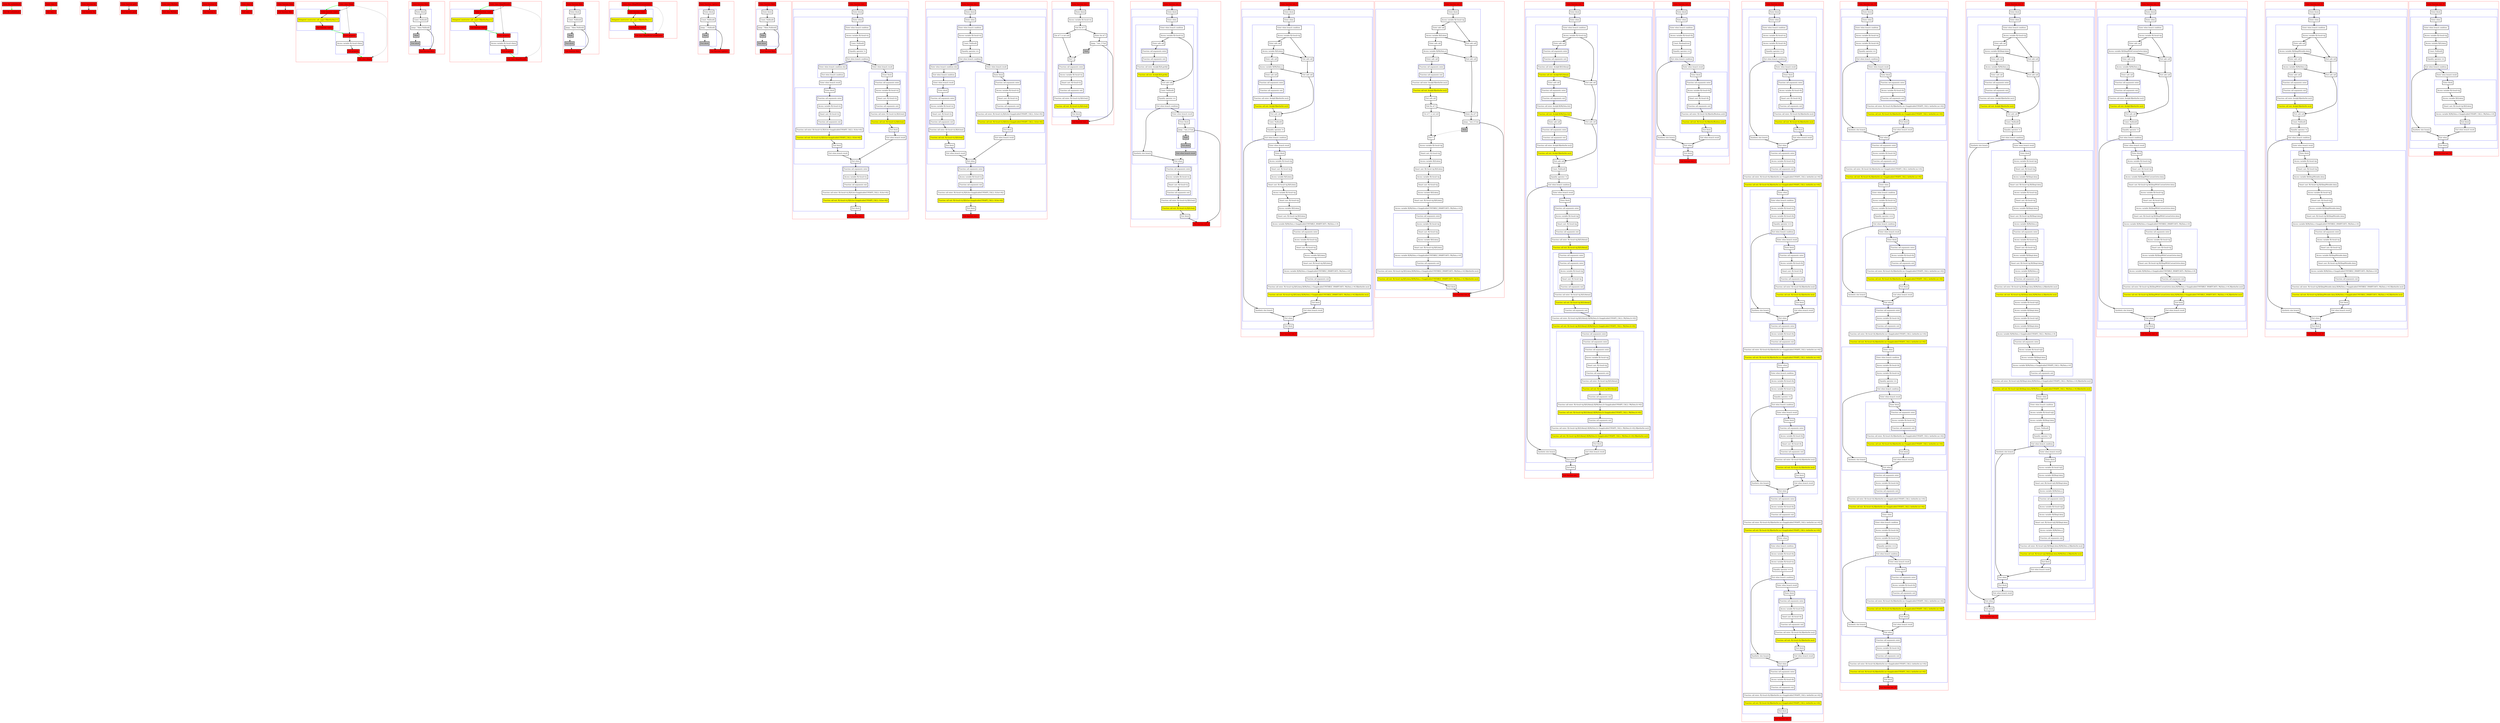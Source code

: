 digraph nullability_kt {
    graph [nodesep=3]
    node [shape=box penwidth=2]
    edge [penwidth=2]

    subgraph cluster_0 {
        color=red
        0 [label="Enter file nullability.kt" style="filled" fillcolor=red];
        1 [label="Exit file nullability.kt" style="filled" fillcolor=red];
    }
    0 -> {1} [color=green];

    subgraph cluster_1 {
        color=red
        2 [label="Enter class A" style="filled" fillcolor=red];
        3 [label="Exit class A" style="filled" fillcolor=red];
    }
    2 -> {3} [color=green];

    subgraph cluster_2 {
        color=red
        4 [label="Enter function foo" style="filled" fillcolor=red];
        5 [label="Exit function foo" style="filled" fillcolor=red];
    }
    4 -> {5};

    subgraph cluster_3 {
        color=red
        6 [label="Enter function getA" style="filled" fillcolor=red];
        7 [label="Exit function getA" style="filled" fillcolor=red];
    }
    6 -> {7};

    subgraph cluster_4 {
        color=red
        8 [label="Enter class MyData" style="filled" fillcolor=red];
        9 [label="Exit class MyData" style="filled" fillcolor=red];
    }
    8 -> {9} [color=green];

    subgraph cluster_5 {
        color=red
        10 [label="Enter function fs" style="filled" fillcolor=red];
        11 [label="Exit function fs" style="filled" fillcolor=red];
    }
    10 -> {11};

    subgraph cluster_6 {
        color=red
        12 [label="Enter class Q" style="filled" fillcolor=red];
        13 [label="Exit class Q" style="filled" fillcolor=red];
    }
    12 -> {13} [color=green];

    subgraph cluster_7 {
        color=red
        14 [label="Enter function fdata" style="filled" fillcolor=red];
        15 [label="Exit function fdata" style="filled" fillcolor=red];
    }
    14 -> {15};

    subgraph cluster_8 {
        color=red
        16 [label="Enter class QImpl" style="filled" fillcolor=red];
        subgraph cluster_9 {
            color=blue
            17 [label="Enter function <init>" style="filled" fillcolor=red];
            18 [label="Delegated constructor call: super<R|kotlin/Any|>()" style="filled" fillcolor=yellow];
            19 [label="Exit function <init>" style="filled" fillcolor=red];
        }
        subgraph cluster_10 {
            color=blue
            20 [label="Enter property" style="filled" fillcolor=red];
            21 [label="Access variable R|<local>/data|"];
            22 [label="Exit property" style="filled" fillcolor=red];
        }
        23 [label="Exit class QImpl" style="filled" fillcolor=red];
    }
    16 -> {17} [color=green];
    16 -> {23} [style=dotted];
    16 -> {17 20} [style=dashed];
    17 -> {18};
    18 -> {19};
    19 -> {20} [color=green];
    20 -> {21};
    21 -> {22};
    22 -> {23} [color=green];

    subgraph cluster_11 {
        color=red
        24 [label="Enter function fdata" style="filled" fillcolor=red];
        subgraph cluster_12 {
            color=blue
            25 [label="Enter block"];
            26 [label="Const: Null(null)"];
            27 [label="Jump: ^fdata Null(null)"];
            28 [label="Stub" style="filled" fillcolor=gray];
            29 [label="Exit block" style="filled" fillcolor=gray];
        }
        30 [label="Exit function fdata" style="filled" fillcolor=red];
    }
    24 -> {25};
    25 -> {26};
    26 -> {27};
    27 -> {30};
    27 -> {28} [style=dotted];
    28 -> {29} [style=dotted];
    29 -> {30} [style=dotted];

    subgraph cluster_13 {
        color=red
        31 [label="Enter class QImplMutable" style="filled" fillcolor=red];
        subgraph cluster_14 {
            color=blue
            32 [label="Enter function <init>" style="filled" fillcolor=red];
            33 [label="Delegated constructor call: super<R|kotlin/Any|>()" style="filled" fillcolor=yellow];
            34 [label="Exit function <init>" style="filled" fillcolor=red];
        }
        subgraph cluster_15 {
            color=blue
            35 [label="Enter property" style="filled" fillcolor=red];
            36 [label="Access variable R|<local>/data|"];
            37 [label="Exit property" style="filled" fillcolor=red];
        }
        38 [label="Exit class QImplMutable" style="filled" fillcolor=red];
    }
    31 -> {32} [color=green];
    31 -> {38} [style=dotted];
    31 -> {32 35} [style=dashed];
    32 -> {33};
    33 -> {34};
    34 -> {35} [color=green];
    35 -> {36};
    36 -> {37};
    37 -> {38} [color=green];

    subgraph cluster_16 {
        color=red
        39 [label="Enter function fdata" style="filled" fillcolor=red];
        subgraph cluster_17 {
            color=blue
            40 [label="Enter block"];
            41 [label="Const: Null(null)"];
            42 [label="Jump: ^fdata Null(null)"];
            43 [label="Stub" style="filled" fillcolor=gray];
            44 [label="Exit block" style="filled" fillcolor=gray];
        }
        45 [label="Exit function fdata" style="filled" fillcolor=red];
    }
    39 -> {40};
    40 -> {41};
    41 -> {42};
    42 -> {45};
    42 -> {43} [style=dotted];
    43 -> {44} [style=dotted];
    44 -> {45} [style=dotted];

    subgraph cluster_18 {
        color=red
        46 [label="Enter class QImplWithCustomGetter" style="filled" fillcolor=red];
        subgraph cluster_19 {
            color=blue
            47 [label="Enter function <init>" style="filled" fillcolor=red];
            48 [label="Delegated constructor call: super<R|kotlin/Any|>()" style="filled" fillcolor=yellow];
            49 [label="Exit function <init>" style="filled" fillcolor=red];
        }
        50 [label="Exit class QImplWithCustomGetter" style="filled" fillcolor=red];
    }
    46 -> {47} [color=green];
    46 -> {50} [style=dotted];
    46 -> {47} [style=dashed];
    47 -> {48};
    48 -> {49};
    49 -> {50} [color=green];

    subgraph cluster_20 {
        color=red
        51 [label="Enter function <getter>" style="filled" fillcolor=red];
        subgraph cluster_21 {
            color=blue
            52 [label="Enter block"];
            53 [label="Const: Null(null)"];
            54 [label="Jump: ^ Null(null)"];
            55 [label="Stub" style="filled" fillcolor=gray];
            56 [label="Exit block" style="filled" fillcolor=gray];
        }
        57 [label="Exit function <getter>" style="filled" fillcolor=red];
    }
    51 -> {52};
    52 -> {53};
    53 -> {54};
    54 -> {57};
    54 -> {55} [style=dotted];
    55 -> {56} [style=dotted];
    56 -> {57} [style=dotted];

    subgraph cluster_22 {
        color=red
        58 [label="Enter function fdata" style="filled" fillcolor=red];
        subgraph cluster_23 {
            color=blue
            59 [label="Enter block"];
            60 [label="Const: Null(null)"];
            61 [label="Jump: ^fdata Null(null)"];
            62 [label="Stub" style="filled" fillcolor=gray];
            63 [label="Exit block" style="filled" fillcolor=gray];
        }
        64 [label="Exit function fdata" style="filled" fillcolor=red];
    }
    58 -> {59};
    59 -> {60};
    60 -> {61};
    61 -> {64};
    61 -> {62} [style=dotted];
    62 -> {63} [style=dotted];
    63 -> {64} [style=dotted];

    subgraph cluster_24 {
        color=red
        65 [label="Enter function test_1" style="filled" fillcolor=red];
        subgraph cluster_25 {
            color=blue
            66 [label="Enter block"];
            subgraph cluster_26 {
                color=blue
                67 [label="Enter when"];
                subgraph cluster_27 {
                    color=blue
                    68 [label="Enter when branch condition "];
                    69 [label="Access variable R|<local>/x|"];
                    70 [label="Const: Null(null)"];
                    71 [label="Equality operator !="];
                    72 [label="Exit when branch condition"];
                }
                subgraph cluster_28 {
                    color=blue
                    73 [label="Enter when branch condition else"];
                    74 [label="Exit when branch condition"];
                }
                75 [label="Enter when branch result"];
                subgraph cluster_29 {
                    color=blue
                    76 [label="Enter block"];
                    subgraph cluster_30 {
                        color=blue
                        77 [label="Function call arguments enter"];
                        78 [label="Access variable R|<local>/x|"];
                        79 [label="Smart cast: R|<local>/x|"];
                        80 [label="Function call arguments exit"];
                    }
                    81 [label="Function call enter: R|<local>/x|.R|/A.foo<Inapplicable(UNSAFE_CALL): /A.foo>#|()"];
                    82 [label="Function call exit: R|<local>/x|.R|/A.foo<Inapplicable(UNSAFE_CALL): /A.foo>#|()" style="filled" fillcolor=yellow];
                    83 [label="Exit block"];
                }
                84 [label="Exit when branch result"];
                85 [label="Enter when branch result"];
                subgraph cluster_31 {
                    color=blue
                    86 [label="Enter block"];
                    subgraph cluster_32 {
                        color=blue
                        87 [label="Function call arguments enter"];
                        88 [label="Access variable R|<local>/x|"];
                        89 [label="Smart cast: R|<local>/x|"];
                        90 [label="Function call arguments exit"];
                    }
                    91 [label="Function call enter: R|<local>/x|.R|/A.foo|()"];
                    92 [label="Function call exit: R|<local>/x|.R|/A.foo|()" style="filled" fillcolor=yellow];
                    93 [label="Exit block"];
                }
                94 [label="Exit when branch result"];
                95 [label="Exit when"];
            }
            subgraph cluster_33 {
                color=blue
                96 [label="Function call arguments enter"];
                97 [label="Access variable R|<local>/x|"];
                98 [label="Function call arguments exit"];
            }
            99 [label="Function call enter: R|<local>/x|.R|/A.foo<Inapplicable(UNSAFE_CALL): /A.foo>#|()"];
            100 [label="Function call exit: R|<local>/x|.R|/A.foo<Inapplicable(UNSAFE_CALL): /A.foo>#|()" style="filled" fillcolor=yellow];
            101 [label="Exit block"];
        }
        102 [label="Exit function test_1" style="filled" fillcolor=red];
    }
    65 -> {66};
    66 -> {67};
    67 -> {68};
    68 -> {69};
    69 -> {70};
    70 -> {71};
    71 -> {72};
    72 -> {73 85};
    73 -> {74};
    74 -> {75};
    75 -> {76};
    76 -> {77};
    77 -> {78};
    78 -> {79};
    79 -> {80};
    80 -> {81};
    81 -> {82};
    82 -> {83};
    83 -> {84};
    84 -> {95};
    85 -> {86};
    86 -> {87};
    87 -> {88};
    88 -> {89};
    89 -> {90};
    90 -> {91};
    91 -> {92};
    92 -> {93};
    93 -> {94};
    94 -> {95};
    95 -> {96};
    96 -> {97};
    97 -> {98};
    98 -> {99};
    99 -> {100};
    100 -> {101};
    101 -> {102};

    subgraph cluster_34 {
        color=red
        103 [label="Enter function test_2" style="filled" fillcolor=red];
        subgraph cluster_35 {
            color=blue
            104 [label="Enter block"];
            subgraph cluster_36 {
                color=blue
                105 [label="Enter when"];
                subgraph cluster_37 {
                    color=blue
                    106 [label="Enter when branch condition "];
                    107 [label="Access variable R|<local>/x|"];
                    108 [label="Const: Null(null)"];
                    109 [label="Equality operator =="];
                    110 [label="Exit when branch condition"];
                }
                subgraph cluster_38 {
                    color=blue
                    111 [label="Enter when branch condition else"];
                    112 [label="Exit when branch condition"];
                }
                113 [label="Enter when branch result"];
                subgraph cluster_39 {
                    color=blue
                    114 [label="Enter block"];
                    subgraph cluster_40 {
                        color=blue
                        115 [label="Function call arguments enter"];
                        116 [label="Access variable R|<local>/x|"];
                        117 [label="Smart cast: R|<local>/x|"];
                        118 [label="Function call arguments exit"];
                    }
                    119 [label="Function call enter: R|<local>/x|.R|/A.foo|()"];
                    120 [label="Function call exit: R|<local>/x|.R|/A.foo|()" style="filled" fillcolor=yellow];
                    121 [label="Exit block"];
                }
                122 [label="Exit when branch result"];
                123 [label="Enter when branch result"];
                subgraph cluster_41 {
                    color=blue
                    124 [label="Enter block"];
                    subgraph cluster_42 {
                        color=blue
                        125 [label="Function call arguments enter"];
                        126 [label="Access variable R|<local>/x|"];
                        127 [label="Smart cast: R|<local>/x|"];
                        128 [label="Function call arguments exit"];
                    }
                    129 [label="Function call enter: R|<local>/x|.R|/A.foo<Inapplicable(UNSAFE_CALL): /A.foo>#|()"];
                    130 [label="Function call exit: R|<local>/x|.R|/A.foo<Inapplicable(UNSAFE_CALL): /A.foo>#|()" style="filled" fillcolor=yellow];
                    131 [label="Exit block"];
                }
                132 [label="Exit when branch result"];
                133 [label="Exit when"];
            }
            subgraph cluster_43 {
                color=blue
                134 [label="Function call arguments enter"];
                135 [label="Access variable R|<local>/x|"];
                136 [label="Function call arguments exit"];
            }
            137 [label="Function call enter: R|<local>/x|.R|/A.foo<Inapplicable(UNSAFE_CALL): /A.foo>#|()"];
            138 [label="Function call exit: R|<local>/x|.R|/A.foo<Inapplicable(UNSAFE_CALL): /A.foo>#|()" style="filled" fillcolor=yellow];
            139 [label="Exit block"];
        }
        140 [label="Exit function test_2" style="filled" fillcolor=red];
    }
    103 -> {104};
    104 -> {105};
    105 -> {106};
    106 -> {107};
    107 -> {108};
    108 -> {109};
    109 -> {110};
    110 -> {111 123};
    111 -> {112};
    112 -> {113};
    113 -> {114};
    114 -> {115};
    115 -> {116};
    116 -> {117};
    117 -> {118};
    118 -> {119};
    119 -> {120};
    120 -> {121};
    121 -> {122};
    122 -> {133};
    123 -> {124};
    124 -> {125};
    125 -> {126};
    126 -> {127};
    127 -> {128};
    128 -> {129};
    129 -> {130};
    130 -> {131};
    131 -> {132};
    132 -> {133};
    133 -> {134};
    134 -> {135};
    135 -> {136};
    136 -> {137};
    137 -> {138};
    138 -> {139};
    139 -> {140};

    subgraph cluster_44 {
        color=red
        141 [label="Enter function test_3" style="filled" fillcolor=red];
        subgraph cluster_45 {
            color=blue
            142 [label="Enter block"];
            143 [label="Access variable R|<local>/x|"];
            144 [label="Exit lhs of ?:"];
            145 [label="Enter rhs of ?:"];
            146 [label="Jump: ^test_3 Unit"];
            147 [label="Stub" style="filled" fillcolor=gray];
            148 [label="Lhs of ?: is not null"];
            149 [label="Exit ?:"];
            subgraph cluster_46 {
                color=blue
                150 [label="Function call arguments enter"];
                151 [label="Access variable R|<local>/x|"];
                152 [label="Smart cast: R|<local>/x|"];
                153 [label="Function call arguments exit"];
            }
            154 [label="Function call enter: R|<local>/x|.R|/A.foo|()"];
            155 [label="Function call exit: R|<local>/x|.R|/A.foo|()" style="filled" fillcolor=yellow];
            156 [label="Exit block"];
        }
        157 [label="Exit function test_3" style="filled" fillcolor=red];
    }
    141 -> {142};
    142 -> {143};
    143 -> {144};
    144 -> {145 148};
    145 -> {146};
    146 -> {157};
    146 -> {147} [style=dotted];
    147 -> {149} [style=dotted];
    148 -> {149};
    149 -> {150};
    150 -> {151};
    151 -> {152};
    152 -> {153};
    153 -> {154};
    154 -> {155};
    155 -> {156};
    156 -> {157};

    subgraph cluster_47 {
        color=red
        158 [label="Enter function test_4" style="filled" fillcolor=red];
        subgraph cluster_48 {
            color=blue
            159 [label="Enter block"];
            subgraph cluster_49 {
                color=blue
                160 [label="Enter when"];
                subgraph cluster_50 {
                    color=blue
                    161 [label="Enter when branch condition "];
                    162 [label="Access variable R|<local>/x|"];
                    163 [label="Enter safe call"];
                    subgraph cluster_51 {
                        color=blue
                        164 [label="Function call arguments enter"];
                        165 [label="Function call arguments exit"];
                    }
                    166 [label="Function call enter: $subj$.R|/A.getA|()"];
                    167 [label="Function call exit: $subj$.R|/A.getA|()" style="filled" fillcolor=yellow];
                    168 [label="Exit safe call"];
                    169 [label="Const: Null(null)"];
                    170 [label="Equality operator =="];
                    171 [label="Exit when branch condition"];
                }
                172 [label="Synthetic else branch"];
                173 [label="Enter when branch result"];
                subgraph cluster_52 {
                    color=blue
                    174 [label="Enter block"];
                    175 [label="Jump: ^test_4 Unit"];
                    176 [label="Stub" style="filled" fillcolor=gray];
                    177 [label="Exit block" style="filled" fillcolor=gray];
                }
                178 [label="Exit when branch result" style="filled" fillcolor=gray];
                179 [label="Exit when"];
            }
            subgraph cluster_53 {
                color=blue
                180 [label="Function call arguments enter"];
                181 [label="Access variable R|<local>/x|"];
                182 [label="Smart cast: R|<local>/x|"];
                183 [label="Function call arguments exit"];
            }
            184 [label="Function call enter: R|<local>/x|.R|/A.foo|()"];
            185 [label="Function call exit: R|<local>/x|.R|/A.foo|()" style="filled" fillcolor=yellow];
            186 [label="Exit block"];
        }
        187 [label="Exit function test_4" style="filled" fillcolor=red];
    }
    158 -> {159};
    159 -> {160};
    160 -> {161};
    161 -> {162};
    162 -> {163 168};
    163 -> {164};
    164 -> {165};
    165 -> {166};
    166 -> {167};
    167 -> {168};
    168 -> {169};
    169 -> {170};
    170 -> {171};
    171 -> {172 173};
    172 -> {179};
    173 -> {174};
    174 -> {175};
    175 -> {187};
    175 -> {176} [style=dotted];
    176 -> {177} [style=dotted];
    177 -> {178} [style=dotted];
    178 -> {179} [style=dotted];
    179 -> {180};
    180 -> {181};
    181 -> {182};
    182 -> {183};
    183 -> {184};
    184 -> {185};
    185 -> {186};
    186 -> {187};

    subgraph cluster_54 {
        color=red
        188 [label="Enter function test_5" style="filled" fillcolor=red];
        subgraph cluster_55 {
            color=blue
            189 [label="Enter block"];
            subgraph cluster_56 {
                color=blue
                190 [label="Enter when"];
                subgraph cluster_57 {
                    color=blue
                    191 [label="Enter when branch condition "];
                    192 [label="Access variable R|<local>/q|"];
                    193 [label="Enter safe call"];
                    194 [label="Access variable R|/Q.data|"];
                    195 [label="Enter safe call"];
                    196 [label="Access variable R|/MyData.s|"];
                    197 [label="Enter safe call"];
                    subgraph cluster_58 {
                        color=blue
                        198 [label="Function call arguments enter"];
                        199 [label="Function call arguments exit"];
                    }
                    200 [label="Function call enter: $subj$.R|kotlin/Int.inc|()"];
                    201 [label="Function call exit: $subj$.R|kotlin/Int.inc|()" style="filled" fillcolor=yellow];
                    202 [label="Exit safe call"];
                    203 [label="Exit safe call"];
                    204 [label="Exit safe call"];
                    205 [label="Const: Null(null)"];
                    206 [label="Equality operator !="];
                    207 [label="Exit when branch condition"];
                }
                208 [label="Synthetic else branch"];
                209 [label="Enter when branch result"];
                subgraph cluster_59 {
                    color=blue
                    210 [label="Enter block"];
                    211 [label="Access variable R|<local>/q|"];
                    212 [label="Smart cast: R|<local>/q|"];
                    213 [label="Access variable R|/Q.data|"];
                    214 [label="Smart cast: R|<local>/q|.R|/Q.data|"];
                    215 [label="Access variable R|<local>/q|"];
                    216 [label="Smart cast: R|<local>/q|"];
                    217 [label="Access variable R|/Q.data|"];
                    218 [label="Smart cast: R|<local>/q|.R|/Q.data|"];
                    219 [label="Access variable R|/MyData.s<Inapplicable(UNSTABLE_SMARTCAST): /MyData.s>#|"];
                    subgraph cluster_60 {
                        color=blue
                        220 [label="Function call arguments enter"];
                        221 [label="Access variable R|<local>/q|"];
                        222 [label="Smart cast: R|<local>/q|"];
                        223 [label="Access variable R|/Q.data|"];
                        224 [label="Smart cast: R|<local>/q|.R|/Q.data|"];
                        225 [label="Access variable R|/MyData.s<Inapplicable(UNSTABLE_SMARTCAST): /MyData.s>#|"];
                        226 [label="Function call arguments exit"];
                    }
                    227 [label="Function call enter: R|<local>/q|.R|/Q.data|.R|/MyData.s<Inapplicable(UNSTABLE_SMARTCAST): /MyData.s>#|.R|kotlin/Int.inc|()"];
                    228 [label="Function call exit: R|<local>/q|.R|/Q.data|.R|/MyData.s<Inapplicable(UNSTABLE_SMARTCAST): /MyData.s>#|.R|kotlin/Int.inc|()" style="filled" fillcolor=yellow];
                    229 [label="Exit block"];
                }
                230 [label="Exit when branch result"];
                231 [label="Exit when"];
            }
            232 [label="Exit block"];
        }
        233 [label="Exit function test_5" style="filled" fillcolor=red];
    }
    188 -> {189};
    189 -> {190};
    190 -> {191};
    191 -> {192};
    192 -> {193 202};
    193 -> {194};
    194 -> {195 202};
    195 -> {196};
    196 -> {197 203};
    197 -> {198};
    198 -> {199};
    199 -> {200};
    200 -> {201};
    201 -> {204};
    202 -> {203};
    203 -> {204};
    204 -> {205};
    205 -> {206};
    206 -> {207};
    207 -> {208 209};
    208 -> {231};
    209 -> {210};
    210 -> {211};
    211 -> {212};
    212 -> {213};
    213 -> {214};
    214 -> {215};
    215 -> {216};
    216 -> {217};
    217 -> {218};
    218 -> {219};
    219 -> {220};
    220 -> {221};
    221 -> {222};
    222 -> {223};
    223 -> {224};
    224 -> {225};
    225 -> {226};
    226 -> {227};
    227 -> {228};
    228 -> {229};
    229 -> {230};
    230 -> {231};
    231 -> {232};
    232 -> {233};

    subgraph cluster_61 {
        color=red
        234 [label="Enter function test_6" style="filled" fillcolor=red];
        subgraph cluster_62 {
            color=blue
            235 [label="Enter block"];
            236 [label="Access variable R|<local>/q|"];
            237 [label="Enter safe call"];
            238 [label="Access variable R|/Q.data|"];
            239 [label="Enter safe call"];
            240 [label="Access variable R|/MyData.s|"];
            241 [label="Enter safe call"];
            subgraph cluster_63 {
                color=blue
                242 [label="Function call arguments enter"];
                243 [label="Function call arguments exit"];
            }
            244 [label="Function call enter: $subj$.R|kotlin/Int.inc|()"];
            245 [label="Function call exit: $subj$.R|kotlin/Int.inc|()" style="filled" fillcolor=yellow];
            246 [label="Exit safe call"];
            247 [label="Exit lhs of ?:"];
            248 [label="Lhs of ?: is not null"];
            249 [label="Exit safe call"];
            250 [label="Exit safe call"];
            251 [label="Enter rhs of ?:"];
            252 [label="Jump: ^test_6 Unit"];
            253 [label="Stub" style="filled" fillcolor=gray];
            254 [label="Exit ?:"];
            255 [label="Access variable R|<local>/q|"];
            256 [label="Smart cast: R|<local>/q|"];
            257 [label="Access variable R|/Q.data|"];
            258 [label="Smart cast: R|<local>/q|.R|/Q.data|"];
            259 [label="Access variable R|<local>/q|"];
            260 [label="Smart cast: R|<local>/q|"];
            261 [label="Access variable R|/Q.data|"];
            262 [label="Smart cast: R|<local>/q|.R|/Q.data|"];
            263 [label="Access variable R|/MyData.s<Inapplicable(UNSTABLE_SMARTCAST): /MyData.s>#|"];
            subgraph cluster_64 {
                color=blue
                264 [label="Function call arguments enter"];
                265 [label="Access variable R|<local>/q|"];
                266 [label="Smart cast: R|<local>/q|"];
                267 [label="Access variable R|/Q.data|"];
                268 [label="Smart cast: R|<local>/q|.R|/Q.data|"];
                269 [label="Access variable R|/MyData.s<Inapplicable(UNSTABLE_SMARTCAST): /MyData.s>#|"];
                270 [label="Function call arguments exit"];
            }
            271 [label="Function call enter: R|<local>/q|.R|/Q.data|.R|/MyData.s<Inapplicable(UNSTABLE_SMARTCAST): /MyData.s>#|.R|kotlin/Int.inc|()"];
            272 [label="Function call exit: R|<local>/q|.R|/Q.data|.R|/MyData.s<Inapplicable(UNSTABLE_SMARTCAST): /MyData.s>#|.R|kotlin/Int.inc|()" style="filled" fillcolor=yellow];
            273 [label="Exit block"];
        }
        274 [label="Exit function test_6" style="filled" fillcolor=red];
    }
    234 -> {235};
    235 -> {236};
    236 -> {237 249};
    237 -> {238};
    238 -> {239 249};
    239 -> {240};
    240 -> {241 250};
    241 -> {242};
    242 -> {243};
    243 -> {244};
    244 -> {245};
    245 -> {246};
    246 -> {247};
    247 -> {248 251};
    248 -> {254};
    249 -> {250};
    250 -> {251};
    251 -> {252};
    252 -> {274};
    252 -> {253} [style=dotted];
    253 -> {254} [style=dotted];
    254 -> {255};
    255 -> {256};
    256 -> {257};
    257 -> {258};
    258 -> {259};
    259 -> {260};
    260 -> {261};
    261 -> {262};
    262 -> {263};
    263 -> {264};
    264 -> {265};
    265 -> {266};
    266 -> {267};
    267 -> {268};
    268 -> {269};
    269 -> {270};
    270 -> {271};
    271 -> {272};
    272 -> {273};
    273 -> {274};

    subgraph cluster_65 {
        color=red
        275 [label="Enter function test_7" style="filled" fillcolor=red];
        subgraph cluster_66 {
            color=blue
            276 [label="Enter block"];
            subgraph cluster_67 {
                color=blue
                277 [label="Enter when"];
                subgraph cluster_68 {
                    color=blue
                    278 [label="Enter when branch condition "];
                    279 [label="Access variable R|<local>/q|"];
                    280 [label="Enter safe call"];
                    subgraph cluster_69 {
                        color=blue
                        281 [label="Function call arguments enter"];
                        282 [label="Function call arguments exit"];
                    }
                    283 [label="Function call enter: $subj$.R|/Q.fdata|()"];
                    284 [label="Function call exit: $subj$.R|/Q.fdata|()" style="filled" fillcolor=yellow];
                    285 [label="Enter safe call"];
                    subgraph cluster_70 {
                        color=blue
                        286 [label="Function call arguments enter"];
                        287 [label="Function call arguments exit"];
                    }
                    288 [label="Function call enter: $subj$.R|/MyData.fs|()"];
                    289 [label="Function call exit: $subj$.R|/MyData.fs|()" style="filled" fillcolor=yellow];
                    290 [label="Enter safe call"];
                    subgraph cluster_71 {
                        color=blue
                        291 [label="Function call arguments enter"];
                        292 [label="Function call arguments exit"];
                    }
                    293 [label="Function call enter: $subj$.R|kotlin/Int.inc|()"];
                    294 [label="Function call exit: $subj$.R|kotlin/Int.inc|()" style="filled" fillcolor=yellow];
                    295 [label="Exit safe call"];
                    296 [label="Exit safe call"];
                    297 [label="Exit safe call"];
                    298 [label="Const: Null(null)"];
                    299 [label="Equality operator !="];
                    300 [label="Exit when branch condition"];
                }
                301 [label="Synthetic else branch"];
                302 [label="Enter when branch result"];
                subgraph cluster_72 {
                    color=blue
                    303 [label="Enter block"];
                    subgraph cluster_73 {
                        color=blue
                        304 [label="Function call arguments enter"];
                        305 [label="Access variable R|<local>/q|"];
                        306 [label="Smart cast: R|<local>/q|"];
                        307 [label="Function call arguments exit"];
                    }
                    308 [label="Function call enter: R|<local>/q|.R|/Q.fdata|()"];
                    309 [label="Function call exit: R|<local>/q|.R|/Q.fdata|()" style="filled" fillcolor=yellow];
                    subgraph cluster_74 {
                        color=blue
                        310 [label="Function call arguments enter"];
                        subgraph cluster_75 {
                            color=blue
                            311 [label="Function call arguments enter"];
                            312 [label="Access variable R|<local>/q|"];
                            313 [label="Smart cast: R|<local>/q|"];
                            314 [label="Function call arguments exit"];
                        }
                        315 [label="Function call enter: R|<local>/q|.R|/Q.fdata|()"];
                        316 [label="Function call exit: R|<local>/q|.R|/Q.fdata|()" style="filled" fillcolor=yellow];
                        317 [label="Function call arguments exit"];
                    }
                    318 [label="Function call enter: R|<local>/q|.R|/Q.fdata|().R|/MyData.fs<Inapplicable(UNSAFE_CALL): /MyData.fs>#|()"];
                    319 [label="Function call exit: R|<local>/q|.R|/Q.fdata|().R|/MyData.fs<Inapplicable(UNSAFE_CALL): /MyData.fs>#|()" style="filled" fillcolor=yellow];
                    subgraph cluster_76 {
                        color=blue
                        320 [label="Function call arguments enter"];
                        subgraph cluster_77 {
                            color=blue
                            321 [label="Function call arguments enter"];
                            subgraph cluster_78 {
                                color=blue
                                322 [label="Function call arguments enter"];
                                323 [label="Access variable R|<local>/q|"];
                                324 [label="Smart cast: R|<local>/q|"];
                                325 [label="Function call arguments exit"];
                            }
                            326 [label="Function call enter: R|<local>/q|.R|/Q.fdata|()"];
                            327 [label="Function call exit: R|<local>/q|.R|/Q.fdata|()" style="filled" fillcolor=yellow];
                            328 [label="Function call arguments exit"];
                        }
                        329 [label="Function call enter: R|<local>/q|.R|/Q.fdata|().R|/MyData.fs<Inapplicable(UNSAFE_CALL): /MyData.fs>#|()"];
                        330 [label="Function call exit: R|<local>/q|.R|/Q.fdata|().R|/MyData.fs<Inapplicable(UNSAFE_CALL): /MyData.fs>#|()" style="filled" fillcolor=yellow];
                        331 [label="Function call arguments exit"];
                    }
                    332 [label="Function call enter: R|<local>/q|.R|/Q.fdata|().R|/MyData.fs<Inapplicable(UNSAFE_CALL): /MyData.fs>#|().R|kotlin/Int.inc|()"];
                    333 [label="Function call exit: R|<local>/q|.R|/Q.fdata|().R|/MyData.fs<Inapplicable(UNSAFE_CALL): /MyData.fs>#|().R|kotlin/Int.inc|()" style="filled" fillcolor=yellow];
                    334 [label="Exit block"];
                }
                335 [label="Exit when branch result"];
                336 [label="Exit when"];
            }
            337 [label="Exit block"];
        }
        338 [label="Exit function test_7" style="filled" fillcolor=red];
    }
    275 -> {276};
    276 -> {277};
    277 -> {278};
    278 -> {279};
    279 -> {280 295};
    280 -> {281};
    281 -> {282};
    282 -> {283};
    283 -> {284};
    284 -> {285 295};
    285 -> {286};
    286 -> {287};
    287 -> {288};
    288 -> {289};
    289 -> {290 296};
    290 -> {291};
    291 -> {292};
    292 -> {293};
    293 -> {294};
    294 -> {297};
    295 -> {296};
    296 -> {297};
    297 -> {298};
    298 -> {299};
    299 -> {300};
    300 -> {301 302};
    301 -> {336};
    302 -> {303};
    303 -> {304};
    304 -> {305};
    305 -> {306};
    306 -> {307};
    307 -> {308};
    308 -> {309};
    309 -> {310};
    310 -> {311};
    311 -> {312};
    312 -> {313};
    313 -> {314};
    314 -> {315};
    315 -> {316};
    316 -> {317};
    317 -> {318};
    318 -> {319};
    319 -> {320};
    320 -> {321};
    321 -> {322};
    322 -> {323};
    323 -> {324};
    324 -> {325};
    325 -> {326};
    326 -> {327};
    327 -> {328};
    328 -> {329};
    329 -> {330};
    330 -> {331};
    331 -> {332};
    332 -> {333};
    333 -> {334};
    334 -> {335};
    335 -> {336};
    336 -> {337};
    337 -> {338};

    subgraph cluster_79 {
        color=red
        339 [label="Enter function test_8" style="filled" fillcolor=red];
        subgraph cluster_80 {
            color=blue
            340 [label="Enter block"];
            subgraph cluster_81 {
                color=blue
                341 [label="Enter when"];
                subgraph cluster_82 {
                    color=blue
                    342 [label="Enter when branch condition "];
                    343 [label="Access variable R|<local>/b|"];
                    344 [label="Const: Boolean(true)"];
                    345 [label="Equality operator =="];
                    346 [label="Exit when branch condition"];
                }
                347 [label="Synthetic else branch"];
                348 [label="Enter when branch result"];
                subgraph cluster_83 {
                    color=blue
                    349 [label="Enter block"];
                    subgraph cluster_84 {
                        color=blue
                        350 [label="Function call arguments enter"];
                        351 [label="Access variable R|<local>/b|"];
                        352 [label="Smart cast: R|<local>/b|"];
                        353 [label="Function call arguments exit"];
                    }
                    354 [label="Function call enter: R|<local>/b|.R|kotlin/Boolean.not|()"];
                    355 [label="Function call exit: R|<local>/b|.R|kotlin/Boolean.not|()" style="filled" fillcolor=yellow];
                    356 [label="Exit block"];
                }
                357 [label="Exit when branch result"];
                358 [label="Exit when"];
            }
            359 [label="Exit block"];
        }
        360 [label="Exit function test_8" style="filled" fillcolor=red];
    }
    339 -> {340};
    340 -> {341};
    341 -> {342};
    342 -> {343};
    343 -> {344};
    344 -> {345};
    345 -> {346};
    346 -> {347 348};
    347 -> {358};
    348 -> {349};
    349 -> {350};
    350 -> {351};
    351 -> {352};
    352 -> {353};
    353 -> {354};
    354 -> {355};
    355 -> {356};
    356 -> {357};
    357 -> {358};
    358 -> {359};
    359 -> {360};

    subgraph cluster_85 {
        color=red
        361 [label="Enter function test_9" style="filled" fillcolor=red];
        subgraph cluster_86 {
            color=blue
            362 [label="Enter block"];
            subgraph cluster_87 {
                color=blue
                363 [label="Enter when"];
                subgraph cluster_88 {
                    color=blue
                    364 [label="Enter when branch condition "];
                    365 [label="Access variable R|<local>/a|"];
                    366 [label="Access variable R|<local>/b|"];
                    367 [label="Equality operator =="];
                    368 [label="Exit when branch condition"];
                }
                369 [label="Synthetic else branch"];
                370 [label="Enter when branch result"];
                subgraph cluster_89 {
                    color=blue
                    371 [label="Enter block"];
                    subgraph cluster_90 {
                        color=blue
                        372 [label="Function call arguments enter"];
                        373 [label="Access variable R|<local>/b|"];
                        374 [label="Smart cast: R|<local>/b|"];
                        375 [label="Function call arguments exit"];
                    }
                    376 [label="Function call enter: R|<local>/b|.R|kotlin/Int.inc|()"];
                    377 [label="Function call exit: R|<local>/b|.R|kotlin/Int.inc|()" style="filled" fillcolor=yellow];
                    378 [label="Exit block"];
                }
                379 [label="Exit when branch result"];
                380 [label="Exit when"];
            }
            subgraph cluster_91 {
                color=blue
                381 [label="Function call arguments enter"];
                382 [label="Access variable R|<local>/b|"];
                383 [label="Function call arguments exit"];
            }
            384 [label="Function call enter: R|<local>/b|.R|kotlin/Int.inc<Inapplicable(UNSAFE_CALL): kotlin/Int.inc>#|()"];
            385 [label="Function call exit: R|<local>/b|.R|kotlin/Int.inc<Inapplicable(UNSAFE_CALL): kotlin/Int.inc>#|()" style="filled" fillcolor=yellow];
            subgraph cluster_92 {
                color=blue
                386 [label="Enter when"];
                subgraph cluster_93 {
                    color=blue
                    387 [label="Enter when branch condition "];
                    388 [label="Access variable R|<local>/a|"];
                    389 [label="Access variable R|<local>/b|"];
                    390 [label="Equality operator ==="];
                    391 [label="Exit when branch condition"];
                }
                392 [label="Synthetic else branch"];
                393 [label="Enter when branch result"];
                subgraph cluster_94 {
                    color=blue
                    394 [label="Enter block"];
                    subgraph cluster_95 {
                        color=blue
                        395 [label="Function call arguments enter"];
                        396 [label="Access variable R|<local>/b|"];
                        397 [label="Smart cast: R|<local>/b|"];
                        398 [label="Function call arguments exit"];
                    }
                    399 [label="Function call enter: R|<local>/b|.R|kotlin/Int.inc|()"];
                    400 [label="Function call exit: R|<local>/b|.R|kotlin/Int.inc|()" style="filled" fillcolor=yellow];
                    401 [label="Exit block"];
                }
                402 [label="Exit when branch result"];
                403 [label="Exit when"];
            }
            subgraph cluster_96 {
                color=blue
                404 [label="Function call arguments enter"];
                405 [label="Access variable R|<local>/b|"];
                406 [label="Function call arguments exit"];
            }
            407 [label="Function call enter: R|<local>/b|.R|kotlin/Int.inc<Inapplicable(UNSAFE_CALL): kotlin/Int.inc>#|()"];
            408 [label="Function call exit: R|<local>/b|.R|kotlin/Int.inc<Inapplicable(UNSAFE_CALL): kotlin/Int.inc>#|()" style="filled" fillcolor=yellow];
            subgraph cluster_97 {
                color=blue
                409 [label="Enter when"];
                subgraph cluster_98 {
                    color=blue
                    410 [label="Enter when branch condition "];
                    411 [label="Access variable R|<local>/b|"];
                    412 [label="Access variable R|<local>/a|"];
                    413 [label="Equality operator =="];
                    414 [label="Exit when branch condition"];
                }
                415 [label="Synthetic else branch"];
                416 [label="Enter when branch result"];
                subgraph cluster_99 {
                    color=blue
                    417 [label="Enter block"];
                    subgraph cluster_100 {
                        color=blue
                        418 [label="Function call arguments enter"];
                        419 [label="Access variable R|<local>/b|"];
                        420 [label="Smart cast: R|<local>/b|"];
                        421 [label="Function call arguments exit"];
                    }
                    422 [label="Function call enter: R|<local>/b|.R|kotlin/Int.inc|()"];
                    423 [label="Function call exit: R|<local>/b|.R|kotlin/Int.inc|()" style="filled" fillcolor=yellow];
                    424 [label="Exit block"];
                }
                425 [label="Exit when branch result"];
                426 [label="Exit when"];
            }
            subgraph cluster_101 {
                color=blue
                427 [label="Function call arguments enter"];
                428 [label="Access variable R|<local>/b|"];
                429 [label="Function call arguments exit"];
            }
            430 [label="Function call enter: R|<local>/b|.R|kotlin/Int.inc<Inapplicable(UNSAFE_CALL): kotlin/Int.inc>#|()"];
            431 [label="Function call exit: R|<local>/b|.R|kotlin/Int.inc<Inapplicable(UNSAFE_CALL): kotlin/Int.inc>#|()" style="filled" fillcolor=yellow];
            subgraph cluster_102 {
                color=blue
                432 [label="Enter when"];
                subgraph cluster_103 {
                    color=blue
                    433 [label="Enter when branch condition "];
                    434 [label="Access variable R|<local>/b|"];
                    435 [label="Access variable R|<local>/a|"];
                    436 [label="Equality operator ==="];
                    437 [label="Exit when branch condition"];
                }
                438 [label="Synthetic else branch"];
                439 [label="Enter when branch result"];
                subgraph cluster_104 {
                    color=blue
                    440 [label="Enter block"];
                    subgraph cluster_105 {
                        color=blue
                        441 [label="Function call arguments enter"];
                        442 [label="Access variable R|<local>/b|"];
                        443 [label="Smart cast: R|<local>/b|"];
                        444 [label="Function call arguments exit"];
                    }
                    445 [label="Function call enter: R|<local>/b|.R|kotlin/Int.inc|()"];
                    446 [label="Function call exit: R|<local>/b|.R|kotlin/Int.inc|()" style="filled" fillcolor=yellow];
                    447 [label="Exit block"];
                }
                448 [label="Exit when branch result"];
                449 [label="Exit when"];
            }
            subgraph cluster_106 {
                color=blue
                450 [label="Function call arguments enter"];
                451 [label="Access variable R|<local>/b|"];
                452 [label="Function call arguments exit"];
            }
            453 [label="Function call enter: R|<local>/b|.R|kotlin/Int.inc<Inapplicable(UNSAFE_CALL): kotlin/Int.inc>#|()"];
            454 [label="Function call exit: R|<local>/b|.R|kotlin/Int.inc<Inapplicable(UNSAFE_CALL): kotlin/Int.inc>#|()" style="filled" fillcolor=yellow];
            455 [label="Exit block"];
        }
        456 [label="Exit function test_9" style="filled" fillcolor=red];
    }
    361 -> {362};
    362 -> {363};
    363 -> {364};
    364 -> {365};
    365 -> {366};
    366 -> {367};
    367 -> {368};
    368 -> {369 370};
    369 -> {380};
    370 -> {371};
    371 -> {372};
    372 -> {373};
    373 -> {374};
    374 -> {375};
    375 -> {376};
    376 -> {377};
    377 -> {378};
    378 -> {379};
    379 -> {380};
    380 -> {381};
    381 -> {382};
    382 -> {383};
    383 -> {384};
    384 -> {385};
    385 -> {386};
    386 -> {387};
    387 -> {388};
    388 -> {389};
    389 -> {390};
    390 -> {391};
    391 -> {392 393};
    392 -> {403};
    393 -> {394};
    394 -> {395};
    395 -> {396};
    396 -> {397};
    397 -> {398};
    398 -> {399};
    399 -> {400};
    400 -> {401};
    401 -> {402};
    402 -> {403};
    403 -> {404};
    404 -> {405};
    405 -> {406};
    406 -> {407};
    407 -> {408};
    408 -> {409};
    409 -> {410};
    410 -> {411};
    411 -> {412};
    412 -> {413};
    413 -> {414};
    414 -> {415 416};
    415 -> {426};
    416 -> {417};
    417 -> {418};
    418 -> {419};
    419 -> {420};
    420 -> {421};
    421 -> {422};
    422 -> {423};
    423 -> {424};
    424 -> {425};
    425 -> {426};
    426 -> {427};
    427 -> {428};
    428 -> {429};
    429 -> {430};
    430 -> {431};
    431 -> {432};
    432 -> {433};
    433 -> {434};
    434 -> {435};
    435 -> {436};
    436 -> {437};
    437 -> {438 439};
    438 -> {449};
    439 -> {440};
    440 -> {441};
    441 -> {442};
    442 -> {443};
    443 -> {444};
    444 -> {445};
    445 -> {446};
    446 -> {447};
    447 -> {448};
    448 -> {449};
    449 -> {450};
    450 -> {451};
    451 -> {452};
    452 -> {453};
    453 -> {454};
    454 -> {455};
    455 -> {456};

    subgraph cluster_107 {
        color=red
        457 [label="Enter function test_10" style="filled" fillcolor=red];
        subgraph cluster_108 {
            color=blue
            458 [label="Enter block"];
            subgraph cluster_109 {
                color=blue
                459 [label="Enter when"];
                subgraph cluster_110 {
                    color=blue
                    460 [label="Enter when branch condition "];
                    461 [label="Access variable R|<local>/a|"];
                    462 [label="Access variable R|<local>/b|"];
                    463 [label="Equality operator =="];
                    464 [label="Exit when branch condition"];
                }
                465 [label="Synthetic else branch"];
                466 [label="Enter when branch result"];
                subgraph cluster_111 {
                    color=blue
                    467 [label="Enter block"];
                    subgraph cluster_112 {
                        color=blue
                        468 [label="Function call arguments enter"];
                        469 [label="Access variable R|<local>/b|"];
                        470 [label="Function call arguments exit"];
                    }
                    471 [label="Function call enter: R|<local>/b|.R|kotlin/Int.inc<Inapplicable(UNSAFE_CALL): kotlin/Int.inc>#|()"];
                    472 [label="Function call exit: R|<local>/b|.R|kotlin/Int.inc<Inapplicable(UNSAFE_CALL): kotlin/Int.inc>#|()" style="filled" fillcolor=yellow];
                    473 [label="Exit block"];
                }
                474 [label="Exit when branch result"];
                475 [label="Exit when"];
            }
            subgraph cluster_113 {
                color=blue
                476 [label="Function call arguments enter"];
                477 [label="Access variable R|<local>/b|"];
                478 [label="Function call arguments exit"];
            }
            479 [label="Function call enter: R|<local>/b|.R|kotlin/Int.inc<Inapplicable(UNSAFE_CALL): kotlin/Int.inc>#|()"];
            480 [label="Function call exit: R|<local>/b|.R|kotlin/Int.inc<Inapplicable(UNSAFE_CALL): kotlin/Int.inc>#|()" style="filled" fillcolor=yellow];
            subgraph cluster_114 {
                color=blue
                481 [label="Enter when"];
                subgraph cluster_115 {
                    color=blue
                    482 [label="Enter when branch condition "];
                    483 [label="Access variable R|<local>/a|"];
                    484 [label="Access variable R|<local>/b|"];
                    485 [label="Equality operator ==="];
                    486 [label="Exit when branch condition"];
                }
                487 [label="Synthetic else branch"];
                488 [label="Enter when branch result"];
                subgraph cluster_116 {
                    color=blue
                    489 [label="Enter block"];
                    subgraph cluster_117 {
                        color=blue
                        490 [label="Function call arguments enter"];
                        491 [label="Access variable R|<local>/b|"];
                        492 [label="Function call arguments exit"];
                    }
                    493 [label="Function call enter: R|<local>/b|.R|kotlin/Int.inc<Inapplicable(UNSAFE_CALL): kotlin/Int.inc>#|()"];
                    494 [label="Function call exit: R|<local>/b|.R|kotlin/Int.inc<Inapplicable(UNSAFE_CALL): kotlin/Int.inc>#|()" style="filled" fillcolor=yellow];
                    495 [label="Exit block"];
                }
                496 [label="Exit when branch result"];
                497 [label="Exit when"];
            }
            subgraph cluster_118 {
                color=blue
                498 [label="Function call arguments enter"];
                499 [label="Access variable R|<local>/b|"];
                500 [label="Function call arguments exit"];
            }
            501 [label="Function call enter: R|<local>/b|.R|kotlin/Int.inc<Inapplicable(UNSAFE_CALL): kotlin/Int.inc>#|()"];
            502 [label="Function call exit: R|<local>/b|.R|kotlin/Int.inc<Inapplicable(UNSAFE_CALL): kotlin/Int.inc>#|()" style="filled" fillcolor=yellow];
            subgraph cluster_119 {
                color=blue
                503 [label="Enter when"];
                subgraph cluster_120 {
                    color=blue
                    504 [label="Enter when branch condition "];
                    505 [label="Access variable R|<local>/b|"];
                    506 [label="Access variable R|<local>/a|"];
                    507 [label="Equality operator =="];
                    508 [label="Exit when branch condition"];
                }
                509 [label="Synthetic else branch"];
                510 [label="Enter when branch result"];
                subgraph cluster_121 {
                    color=blue
                    511 [label="Enter block"];
                    subgraph cluster_122 {
                        color=blue
                        512 [label="Function call arguments enter"];
                        513 [label="Access variable R|<local>/b|"];
                        514 [label="Function call arguments exit"];
                    }
                    515 [label="Function call enter: R|<local>/b|.R|kotlin/Int.inc<Inapplicable(UNSAFE_CALL): kotlin/Int.inc>#|()"];
                    516 [label="Function call exit: R|<local>/b|.R|kotlin/Int.inc<Inapplicable(UNSAFE_CALL): kotlin/Int.inc>#|()" style="filled" fillcolor=yellow];
                    517 [label="Exit block"];
                }
                518 [label="Exit when branch result"];
                519 [label="Exit when"];
            }
            subgraph cluster_123 {
                color=blue
                520 [label="Function call arguments enter"];
                521 [label="Access variable R|<local>/b|"];
                522 [label="Function call arguments exit"];
            }
            523 [label="Function call enter: R|<local>/b|.R|kotlin/Int.inc<Inapplicable(UNSAFE_CALL): kotlin/Int.inc>#|()"];
            524 [label="Function call exit: R|<local>/b|.R|kotlin/Int.inc<Inapplicable(UNSAFE_CALL): kotlin/Int.inc>#|()" style="filled" fillcolor=yellow];
            subgraph cluster_124 {
                color=blue
                525 [label="Enter when"];
                subgraph cluster_125 {
                    color=blue
                    526 [label="Enter when branch condition "];
                    527 [label="Access variable R|<local>/b|"];
                    528 [label="Access variable R|<local>/a|"];
                    529 [label="Equality operator ==="];
                    530 [label="Exit when branch condition"];
                }
                531 [label="Synthetic else branch"];
                532 [label="Enter when branch result"];
                subgraph cluster_126 {
                    color=blue
                    533 [label="Enter block"];
                    subgraph cluster_127 {
                        color=blue
                        534 [label="Function call arguments enter"];
                        535 [label="Access variable R|<local>/b|"];
                        536 [label="Function call arguments exit"];
                    }
                    537 [label="Function call enter: R|<local>/b|.R|kotlin/Int.inc<Inapplicable(UNSAFE_CALL): kotlin/Int.inc>#|()"];
                    538 [label="Function call exit: R|<local>/b|.R|kotlin/Int.inc<Inapplicable(UNSAFE_CALL): kotlin/Int.inc>#|()" style="filled" fillcolor=yellow];
                    539 [label="Exit block"];
                }
                540 [label="Exit when branch result"];
                541 [label="Exit when"];
            }
            subgraph cluster_128 {
                color=blue
                542 [label="Function call arguments enter"];
                543 [label="Access variable R|<local>/b|"];
                544 [label="Function call arguments exit"];
            }
            545 [label="Function call enter: R|<local>/b|.R|kotlin/Int.inc<Inapplicable(UNSAFE_CALL): kotlin/Int.inc>#|()"];
            546 [label="Function call exit: R|<local>/b|.R|kotlin/Int.inc<Inapplicable(UNSAFE_CALL): kotlin/Int.inc>#|()" style="filled" fillcolor=yellow];
            547 [label="Exit block"];
        }
        548 [label="Exit function test_10" style="filled" fillcolor=red];
    }
    457 -> {458};
    458 -> {459};
    459 -> {460};
    460 -> {461};
    461 -> {462};
    462 -> {463};
    463 -> {464};
    464 -> {465 466};
    465 -> {475};
    466 -> {467};
    467 -> {468};
    468 -> {469};
    469 -> {470};
    470 -> {471};
    471 -> {472};
    472 -> {473};
    473 -> {474};
    474 -> {475};
    475 -> {476};
    476 -> {477};
    477 -> {478};
    478 -> {479};
    479 -> {480};
    480 -> {481};
    481 -> {482};
    482 -> {483};
    483 -> {484};
    484 -> {485};
    485 -> {486};
    486 -> {487 488};
    487 -> {497};
    488 -> {489};
    489 -> {490};
    490 -> {491};
    491 -> {492};
    492 -> {493};
    493 -> {494};
    494 -> {495};
    495 -> {496};
    496 -> {497};
    497 -> {498};
    498 -> {499};
    499 -> {500};
    500 -> {501};
    501 -> {502};
    502 -> {503};
    503 -> {504};
    504 -> {505};
    505 -> {506};
    506 -> {507};
    507 -> {508};
    508 -> {509 510};
    509 -> {519};
    510 -> {511};
    511 -> {512};
    512 -> {513};
    513 -> {514};
    514 -> {515};
    515 -> {516};
    516 -> {517};
    517 -> {518};
    518 -> {519};
    519 -> {520};
    520 -> {521};
    521 -> {522};
    522 -> {523};
    523 -> {524};
    524 -> {525};
    525 -> {526};
    526 -> {527};
    527 -> {528};
    528 -> {529};
    529 -> {530};
    530 -> {531 532};
    531 -> {541};
    532 -> {533};
    533 -> {534};
    534 -> {535};
    535 -> {536};
    536 -> {537};
    537 -> {538};
    538 -> {539};
    539 -> {540};
    540 -> {541};
    541 -> {542};
    542 -> {543};
    543 -> {544};
    544 -> {545};
    545 -> {546};
    546 -> {547};
    547 -> {548};

    subgraph cluster_129 {
        color=red
        549 [label="Enter function test_11" style="filled" fillcolor=red];
        subgraph cluster_130 {
            color=blue
            550 [label="Enter block"];
            subgraph cluster_131 {
                color=blue
                551 [label="Enter when"];
                subgraph cluster_132 {
                    color=blue
                    552 [label="Enter when branch condition "];
                    553 [label="Access variable R|<local>/q|"];
                    554 [label="Enter safe call"];
                    555 [label="Access variable R|/QImpl.data|"];
                    556 [label="Enter safe call"];
                    557 [label="Access variable R|/MyData.s|"];
                    558 [label="Enter safe call"];
                    subgraph cluster_133 {
                        color=blue
                        559 [label="Function call arguments enter"];
                        560 [label="Function call arguments exit"];
                    }
                    561 [label="Function call enter: $subj$.R|kotlin/Int.inc|()"];
                    562 [label="Function call exit: $subj$.R|kotlin/Int.inc|()" style="filled" fillcolor=yellow];
                    563 [label="Exit safe call"];
                    564 [label="Exit safe call"];
                    565 [label="Exit safe call"];
                    566 [label="Const: Null(null)"];
                    567 [label="Equality operator !="];
                    568 [label="Exit when branch condition"];
                }
                569 [label="Synthetic else branch"];
                570 [label="Enter when branch result"];
                subgraph cluster_134 {
                    color=blue
                    571 [label="Enter block"];
                    572 [label="Access variable R|<local>/q|"];
                    573 [label="Smart cast: R|<local>/q|"];
                    574 [label="Access variable R|/QImpl.data|"];
                    575 [label="Smart cast: R|<local>/q|.R|/QImpl.data|"];
                    576 [label="Access variable R|<local>/q|"];
                    577 [label="Smart cast: R|<local>/q|"];
                    578 [label="Access variable R|/QImpl.data|"];
                    579 [label="Smart cast: R|<local>/q|.R|/QImpl.data|"];
                    580 [label="Access variable R|/MyData.s|"];
                    subgraph cluster_135 {
                        color=blue
                        581 [label="Function call arguments enter"];
                        582 [label="Access variable R|<local>/q|"];
                        583 [label="Smart cast: R|<local>/q|"];
                        584 [label="Access variable R|/QImpl.data|"];
                        585 [label="Smart cast: R|<local>/q|.R|/QImpl.data|"];
                        586 [label="Access variable R|/MyData.s|"];
                        587 [label="Function call arguments exit"];
                    }
                    588 [label="Function call enter: R|<local>/q|.R|/QImpl.data|.R|/MyData.s|.R|kotlin/Int.inc|()"];
                    589 [label="Function call exit: R|<local>/q|.R|/QImpl.data|.R|/MyData.s|.R|kotlin/Int.inc|()" style="filled" fillcolor=yellow];
                    590 [label="Access variable R|<local>/q2|"];
                    591 [label="Access variable R|/QImpl.data|"];
                    592 [label="Access variable R|<local>/q2|"];
                    593 [label="Access variable R|/QImpl.data|"];
                    594 [label="Access variable R|/MyData.s<Inapplicable(UNSAFE_CALL): /MyData.s>#|"];
                    subgraph cluster_136 {
                        color=blue
                        595 [label="Function call arguments enter"];
                        596 [label="Access variable R|<local>/q2|"];
                        597 [label="Access variable R|/QImpl.data|"];
                        598 [label="Access variable R|/MyData.s<Inapplicable(UNSAFE_CALL): /MyData.s>#|"];
                        599 [label="Function call arguments exit"];
                    }
                    600 [label="Function call enter: R|<local>/q2|.R|/QImpl.data|.R|/MyData.s<Inapplicable(UNSAFE_CALL): /MyData.s>#|.R|kotlin/Int.inc|()"];
                    601 [label="Function call exit: R|<local>/q2|.R|/QImpl.data|.R|/MyData.s<Inapplicable(UNSAFE_CALL): /MyData.s>#|.R|kotlin/Int.inc|()" style="filled" fillcolor=yellow];
                    subgraph cluster_137 {
                        color=blue
                        602 [label="Enter when"];
                        subgraph cluster_138 {
                            color=blue
                            603 [label="Enter when branch condition "];
                            604 [label="Access variable R|<local>/q2|"];
                            605 [label="Access variable R|/QImpl.data|"];
                            606 [label="Const: Null(null)"];
                            607 [label="Equality operator !="];
                            608 [label="Exit when branch condition"];
                        }
                        609 [label="Synthetic else branch"];
                        610 [label="Enter when branch result"];
                        subgraph cluster_139 {
                            color=blue
                            611 [label="Enter block"];
                            612 [label="Access variable R|<local>/q2|"];
                            613 [label="Access variable R|/QImpl.data|"];
                            614 [label="Smart cast: R|<local>/q2|.R|/QImpl.data|"];
                            615 [label="Access variable R|/MyData.s|"];
                            subgraph cluster_140 {
                                color=blue
                                616 [label="Function call arguments enter"];
                                617 [label="Access variable R|<local>/q2|"];
                                618 [label="Access variable R|/QImpl.data|"];
                                619 [label="Smart cast: R|<local>/q2|.R|/QImpl.data|"];
                                620 [label="Access variable R|/MyData.s|"];
                                621 [label="Function call arguments exit"];
                            }
                            622 [label="Function call enter: R|<local>/q2|.R|/QImpl.data|.R|/MyData.s|.R|kotlin/Int.inc|()"];
                            623 [label="Function call exit: R|<local>/q2|.R|/QImpl.data|.R|/MyData.s|.R|kotlin/Int.inc|()" style="filled" fillcolor=yellow];
                            624 [label="Exit block"];
                        }
                        625 [label="Exit when branch result"];
                        626 [label="Exit when"];
                    }
                    627 [label="Exit block"];
                }
                628 [label="Exit when branch result"];
                629 [label="Exit when"];
            }
            630 [label="Exit block"];
        }
        631 [label="Exit function test_11" style="filled" fillcolor=red];
    }
    549 -> {550};
    550 -> {551};
    551 -> {552};
    552 -> {553};
    553 -> {554 563};
    554 -> {555};
    555 -> {556 563};
    556 -> {557};
    557 -> {558 564};
    558 -> {559};
    559 -> {560};
    560 -> {561};
    561 -> {562};
    562 -> {565};
    563 -> {564};
    564 -> {565};
    565 -> {566};
    566 -> {567};
    567 -> {568};
    568 -> {569 570};
    569 -> {629};
    570 -> {571};
    571 -> {572};
    572 -> {573};
    573 -> {574};
    574 -> {575};
    575 -> {576};
    576 -> {577};
    577 -> {578};
    578 -> {579};
    579 -> {580};
    580 -> {581};
    581 -> {582};
    582 -> {583};
    583 -> {584};
    584 -> {585};
    585 -> {586};
    586 -> {587};
    587 -> {588};
    588 -> {589};
    589 -> {590};
    590 -> {591};
    591 -> {592};
    592 -> {593};
    593 -> {594};
    594 -> {595};
    595 -> {596};
    596 -> {597};
    597 -> {598};
    598 -> {599};
    599 -> {600};
    600 -> {601};
    601 -> {602};
    602 -> {603};
    603 -> {604};
    604 -> {605};
    605 -> {606};
    606 -> {607};
    607 -> {608};
    608 -> {609 610};
    609 -> {626};
    610 -> {611};
    611 -> {612};
    612 -> {613};
    613 -> {614};
    614 -> {615};
    615 -> {616};
    616 -> {617};
    617 -> {618};
    618 -> {619};
    619 -> {620};
    620 -> {621};
    621 -> {622};
    622 -> {623};
    623 -> {624};
    624 -> {625};
    625 -> {626};
    626 -> {627};
    627 -> {628};
    628 -> {629};
    629 -> {630};
    630 -> {631};

    subgraph cluster_141 {
        color=red
        632 [label="Enter function test_12" style="filled" fillcolor=red];
        subgraph cluster_142 {
            color=blue
            633 [label="Enter block"];
            subgraph cluster_143 {
                color=blue
                634 [label="Enter when"];
                subgraph cluster_144 {
                    color=blue
                    635 [label="Enter when branch condition "];
                    636 [label="Access variable R|<local>/q|"];
                    637 [label="Enter safe call"];
                    638 [label="Access variable R|/QImplWithCustomGetter.data|"];
                    639 [label="Enter safe call"];
                    640 [label="Access variable R|/MyData.s|"];
                    641 [label="Enter safe call"];
                    subgraph cluster_145 {
                        color=blue
                        642 [label="Function call arguments enter"];
                        643 [label="Function call arguments exit"];
                    }
                    644 [label="Function call enter: $subj$.R|kotlin/Int.inc|()"];
                    645 [label="Function call exit: $subj$.R|kotlin/Int.inc|()" style="filled" fillcolor=yellow];
                    646 [label="Exit safe call"];
                    647 [label="Exit safe call"];
                    648 [label="Exit safe call"];
                    649 [label="Const: Null(null)"];
                    650 [label="Equality operator !="];
                    651 [label="Exit when branch condition"];
                }
                652 [label="Synthetic else branch"];
                653 [label="Enter when branch result"];
                subgraph cluster_146 {
                    color=blue
                    654 [label="Enter block"];
                    655 [label="Access variable R|<local>/q|"];
                    656 [label="Smart cast: R|<local>/q|"];
                    657 [label="Access variable R|/QImplWithCustomGetter.data|"];
                    658 [label="Smart cast: R|<local>/q|.R|/QImplWithCustomGetter.data|"];
                    659 [label="Access variable R|<local>/q|"];
                    660 [label="Smart cast: R|<local>/q|"];
                    661 [label="Access variable R|/QImplWithCustomGetter.data|"];
                    662 [label="Smart cast: R|<local>/q|.R|/QImplWithCustomGetter.data|"];
                    663 [label="Access variable R|/MyData.s<Inapplicable(UNSTABLE_SMARTCAST): /MyData.s>#|"];
                    subgraph cluster_147 {
                        color=blue
                        664 [label="Function call arguments enter"];
                        665 [label="Access variable R|<local>/q|"];
                        666 [label="Smart cast: R|<local>/q|"];
                        667 [label="Access variable R|/QImplWithCustomGetter.data|"];
                        668 [label="Smart cast: R|<local>/q|.R|/QImplWithCustomGetter.data|"];
                        669 [label="Access variable R|/MyData.s<Inapplicable(UNSTABLE_SMARTCAST): /MyData.s>#|"];
                        670 [label="Function call arguments exit"];
                    }
                    671 [label="Function call enter: R|<local>/q|.R|/QImplWithCustomGetter.data|.R|/MyData.s<Inapplicable(UNSTABLE_SMARTCAST): /MyData.s>#|.R|kotlin/Int.inc|()"];
                    672 [label="Function call exit: R|<local>/q|.R|/QImplWithCustomGetter.data|.R|/MyData.s<Inapplicable(UNSTABLE_SMARTCAST): /MyData.s>#|.R|kotlin/Int.inc|()" style="filled" fillcolor=yellow];
                    673 [label="Exit block"];
                }
                674 [label="Exit when branch result"];
                675 [label="Exit when"];
            }
            676 [label="Exit block"];
        }
        677 [label="Exit function test_12" style="filled" fillcolor=red];
    }
    632 -> {633};
    633 -> {634};
    634 -> {635};
    635 -> {636};
    636 -> {637 646};
    637 -> {638};
    638 -> {639 646};
    639 -> {640};
    640 -> {641 647};
    641 -> {642};
    642 -> {643};
    643 -> {644};
    644 -> {645};
    645 -> {648};
    646 -> {647};
    647 -> {648};
    648 -> {649};
    649 -> {650};
    650 -> {651};
    651 -> {652 653};
    652 -> {675};
    653 -> {654};
    654 -> {655};
    655 -> {656};
    656 -> {657};
    657 -> {658};
    658 -> {659};
    659 -> {660};
    660 -> {661};
    661 -> {662};
    662 -> {663};
    663 -> {664};
    664 -> {665};
    665 -> {666};
    666 -> {667};
    667 -> {668};
    668 -> {669};
    669 -> {670};
    670 -> {671};
    671 -> {672};
    672 -> {673};
    673 -> {674};
    674 -> {675};
    675 -> {676};
    676 -> {677};

    subgraph cluster_148 {
        color=red
        678 [label="Enter function test_13" style="filled" fillcolor=red];
        subgraph cluster_149 {
            color=blue
            679 [label="Enter block"];
            subgraph cluster_150 {
                color=blue
                680 [label="Enter when"];
                subgraph cluster_151 {
                    color=blue
                    681 [label="Enter when branch condition "];
                    682 [label="Access variable R|<local>/q|"];
                    683 [label="Enter safe call"];
                    684 [label="Access variable R|/QImplMutable.data|"];
                    685 [label="Enter safe call"];
                    686 [label="Access variable R|/MyData.s|"];
                    687 [label="Enter safe call"];
                    subgraph cluster_152 {
                        color=blue
                        688 [label="Function call arguments enter"];
                        689 [label="Function call arguments exit"];
                    }
                    690 [label="Function call enter: $subj$.R|kotlin/Int.inc|()"];
                    691 [label="Function call exit: $subj$.R|kotlin/Int.inc|()" style="filled" fillcolor=yellow];
                    692 [label="Exit safe call"];
                    693 [label="Exit safe call"];
                    694 [label="Exit safe call"];
                    695 [label="Const: Null(null)"];
                    696 [label="Equality operator !="];
                    697 [label="Exit when branch condition"];
                }
                698 [label="Synthetic else branch"];
                699 [label="Enter when branch result"];
                subgraph cluster_153 {
                    color=blue
                    700 [label="Enter block"];
                    701 [label="Access variable R|<local>/q|"];
                    702 [label="Smart cast: R|<local>/q|"];
                    703 [label="Access variable R|/QImplMutable.data|"];
                    704 [label="Smart cast: R|<local>/q|.R|/QImplMutable.data|"];
                    705 [label="Access variable R|<local>/q|"];
                    706 [label="Smart cast: R|<local>/q|"];
                    707 [label="Access variable R|/QImplMutable.data|"];
                    708 [label="Smart cast: R|<local>/q|.R|/QImplMutable.data|"];
                    709 [label="Access variable R|/MyData.s<Inapplicable(UNSTABLE_SMARTCAST): /MyData.s>#|"];
                    subgraph cluster_154 {
                        color=blue
                        710 [label="Function call arguments enter"];
                        711 [label="Access variable R|<local>/q|"];
                        712 [label="Smart cast: R|<local>/q|"];
                        713 [label="Access variable R|/QImplMutable.data|"];
                        714 [label="Smart cast: R|<local>/q|.R|/QImplMutable.data|"];
                        715 [label="Access variable R|/MyData.s<Inapplicable(UNSTABLE_SMARTCAST): /MyData.s>#|"];
                        716 [label="Function call arguments exit"];
                    }
                    717 [label="Function call enter: R|<local>/q|.R|/QImplMutable.data|.R|/MyData.s<Inapplicable(UNSTABLE_SMARTCAST): /MyData.s>#|.R|kotlin/Int.inc|()"];
                    718 [label="Function call exit: R|<local>/q|.R|/QImplMutable.data|.R|/MyData.s<Inapplicable(UNSTABLE_SMARTCAST): /MyData.s>#|.R|kotlin/Int.inc|()" style="filled" fillcolor=yellow];
                    719 [label="Exit block"];
                }
                720 [label="Exit when branch result"];
                721 [label="Exit when"];
            }
            722 [label="Exit block"];
        }
        723 [label="Exit function test_13" style="filled" fillcolor=red];
    }
    678 -> {679};
    679 -> {680};
    680 -> {681};
    681 -> {682};
    682 -> {683 692};
    683 -> {684};
    684 -> {685 692};
    685 -> {686};
    686 -> {687 693};
    687 -> {688};
    688 -> {689};
    689 -> {690};
    690 -> {691};
    691 -> {694};
    692 -> {693};
    693 -> {694};
    694 -> {695};
    695 -> {696};
    696 -> {697};
    697 -> {698 699};
    698 -> {721};
    699 -> {700};
    700 -> {701};
    701 -> {702};
    702 -> {703};
    703 -> {704};
    704 -> {705};
    705 -> {706};
    706 -> {707};
    707 -> {708};
    708 -> {709};
    709 -> {710};
    710 -> {711};
    711 -> {712};
    712 -> {713};
    713 -> {714};
    714 -> {715};
    715 -> {716};
    716 -> {717};
    717 -> {718};
    718 -> {719};
    719 -> {720};
    720 -> {721};
    721 -> {722};
    722 -> {723};

    subgraph cluster_155 {
        color=red
        724 [label="Enter function test_14" style="filled" fillcolor=red];
        subgraph cluster_156 {
            color=blue
            725 [label="Enter block"];
            subgraph cluster_157 {
                color=blue
                726 [label="Enter when"];
                subgraph cluster_158 {
                    color=blue
                    727 [label="Enter when branch condition "];
                    728 [label="Access variable R|<local>/q|"];
                    729 [label="Access variable R|/Q.data|"];
                    730 [label="Const: Null(null)"];
                    731 [label="Equality operator =="];
                    732 [label="Exit when branch condition"];
                }
                733 [label="Synthetic else branch"];
                734 [label="Enter when branch result"];
                subgraph cluster_159 {
                    color=blue
                    735 [label="Enter block"];
                    736 [label="Access variable R|<local>/q|"];
                    737 [label="Access variable R|/Q.data|"];
                    738 [label="Smart cast: R|<local>/q|.R|/Q.data|"];
                    739 [label="Access variable R|/MyData.s<Inapplicable(UNSAFE_CALL): /MyData.s>#|"];
                    740 [label="Exit block"];
                }
                741 [label="Exit when branch result"];
                742 [label="Exit when"];
            }
            743 [label="Exit block"];
        }
        744 [label="Exit function test_14" style="filled" fillcolor=red];
    }
    724 -> {725};
    725 -> {726};
    726 -> {727};
    727 -> {728};
    728 -> {729};
    729 -> {730};
    730 -> {731};
    731 -> {732};
    732 -> {733 734};
    733 -> {742};
    734 -> {735};
    735 -> {736};
    736 -> {737};
    737 -> {738};
    738 -> {739};
    739 -> {740};
    740 -> {741};
    741 -> {742};
    742 -> {743};
    743 -> {744};

}
